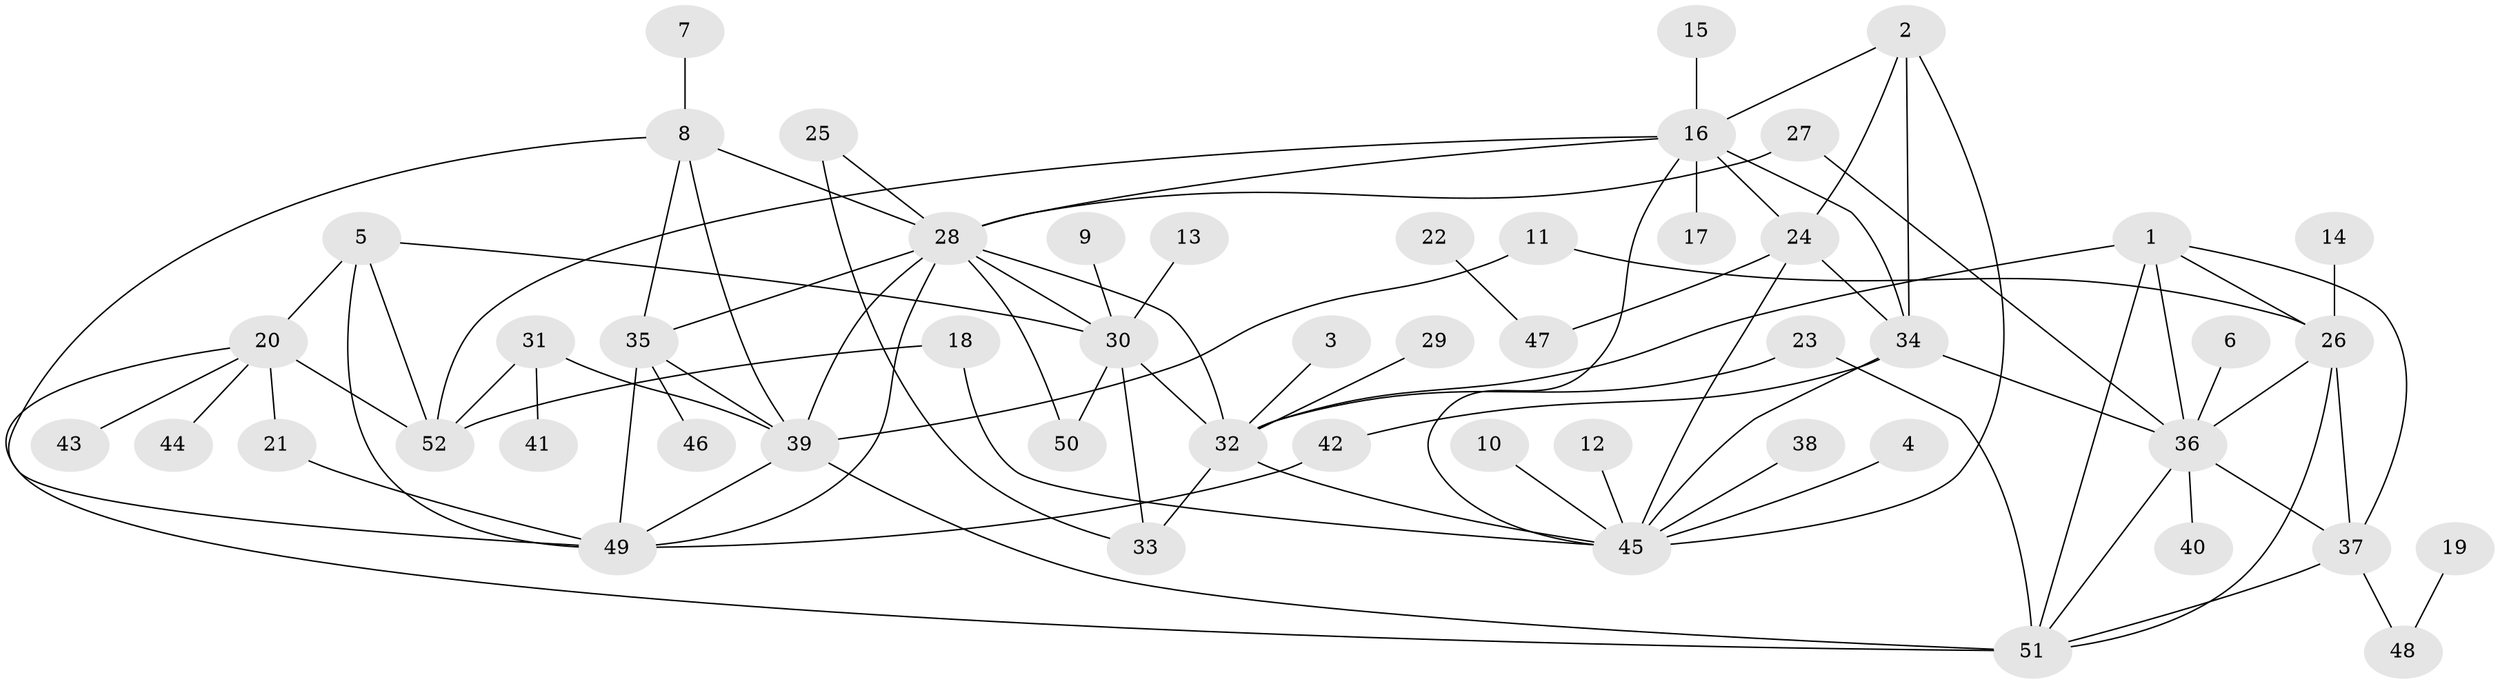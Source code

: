 // original degree distribution, {6: 0.02912621359223301, 10: 0.038834951456310676, 5: 0.038834951456310676, 7: 0.02912621359223301, 12: 0.019417475728155338, 11: 0.009708737864077669, 4: 0.02912621359223301, 8: 0.009708737864077669, 9: 0.038834951456310676, 3: 0.05825242718446602, 2: 0.17475728155339806, 1: 0.5242718446601942}
// Generated by graph-tools (version 1.1) at 2025/02/03/09/25 03:02:36]
// undirected, 52 vertices, 87 edges
graph export_dot {
graph [start="1"]
  node [color=gray90,style=filled];
  1;
  2;
  3;
  4;
  5;
  6;
  7;
  8;
  9;
  10;
  11;
  12;
  13;
  14;
  15;
  16;
  17;
  18;
  19;
  20;
  21;
  22;
  23;
  24;
  25;
  26;
  27;
  28;
  29;
  30;
  31;
  32;
  33;
  34;
  35;
  36;
  37;
  38;
  39;
  40;
  41;
  42;
  43;
  44;
  45;
  46;
  47;
  48;
  49;
  50;
  51;
  52;
  1 -- 26 [weight=1.0];
  1 -- 32 [weight=1.0];
  1 -- 36 [weight=1.0];
  1 -- 37 [weight=1.0];
  1 -- 51 [weight=1.0];
  2 -- 16 [weight=1.0];
  2 -- 24 [weight=1.0];
  2 -- 34 [weight=1.0];
  2 -- 45 [weight=1.0];
  3 -- 32 [weight=1.0];
  4 -- 45 [weight=1.0];
  5 -- 20 [weight=3.0];
  5 -- 30 [weight=1.0];
  5 -- 49 [weight=1.0];
  5 -- 52 [weight=3.0];
  6 -- 36 [weight=1.0];
  7 -- 8 [weight=1.0];
  8 -- 28 [weight=1.0];
  8 -- 35 [weight=1.0];
  8 -- 39 [weight=1.0];
  8 -- 49 [weight=1.0];
  9 -- 30 [weight=1.0];
  10 -- 45 [weight=1.0];
  11 -- 26 [weight=1.0];
  11 -- 39 [weight=1.0];
  12 -- 45 [weight=1.0];
  13 -- 30 [weight=1.0];
  14 -- 26 [weight=1.0];
  15 -- 16 [weight=1.0];
  16 -- 17 [weight=1.0];
  16 -- 24 [weight=1.0];
  16 -- 28 [weight=1.0];
  16 -- 34 [weight=1.0];
  16 -- 45 [weight=1.0];
  16 -- 52 [weight=1.0];
  18 -- 45 [weight=1.0];
  18 -- 52 [weight=1.0];
  19 -- 48 [weight=1.0];
  20 -- 21 [weight=1.0];
  20 -- 43 [weight=1.0];
  20 -- 44 [weight=1.0];
  20 -- 51 [weight=1.0];
  20 -- 52 [weight=1.0];
  21 -- 49 [weight=1.0];
  22 -- 47 [weight=1.0];
  23 -- 32 [weight=1.0];
  23 -- 51 [weight=1.0];
  24 -- 34 [weight=1.0];
  24 -- 45 [weight=1.0];
  24 -- 47 [weight=1.0];
  25 -- 28 [weight=1.0];
  25 -- 33 [weight=1.0];
  26 -- 36 [weight=1.0];
  26 -- 37 [weight=1.0];
  26 -- 51 [weight=1.0];
  27 -- 28 [weight=1.0];
  27 -- 36 [weight=1.0];
  28 -- 30 [weight=1.0];
  28 -- 32 [weight=1.0];
  28 -- 35 [weight=1.0];
  28 -- 39 [weight=1.0];
  28 -- 49 [weight=1.0];
  28 -- 50 [weight=1.0];
  29 -- 32 [weight=1.0];
  30 -- 32 [weight=1.0];
  30 -- 33 [weight=3.0];
  30 -- 50 [weight=1.0];
  31 -- 39 [weight=1.0];
  31 -- 41 [weight=1.0];
  31 -- 52 [weight=1.0];
  32 -- 33 [weight=3.0];
  32 -- 45 [weight=1.0];
  34 -- 36 [weight=1.0];
  34 -- 42 [weight=1.0];
  34 -- 45 [weight=1.0];
  35 -- 39 [weight=1.0];
  35 -- 46 [weight=1.0];
  35 -- 49 [weight=1.0];
  36 -- 37 [weight=1.0];
  36 -- 40 [weight=1.0];
  36 -- 51 [weight=1.0];
  37 -- 48 [weight=1.0];
  37 -- 51 [weight=1.0];
  38 -- 45 [weight=1.0];
  39 -- 49 [weight=1.0];
  39 -- 51 [weight=2.0];
  42 -- 49 [weight=1.0];
}
